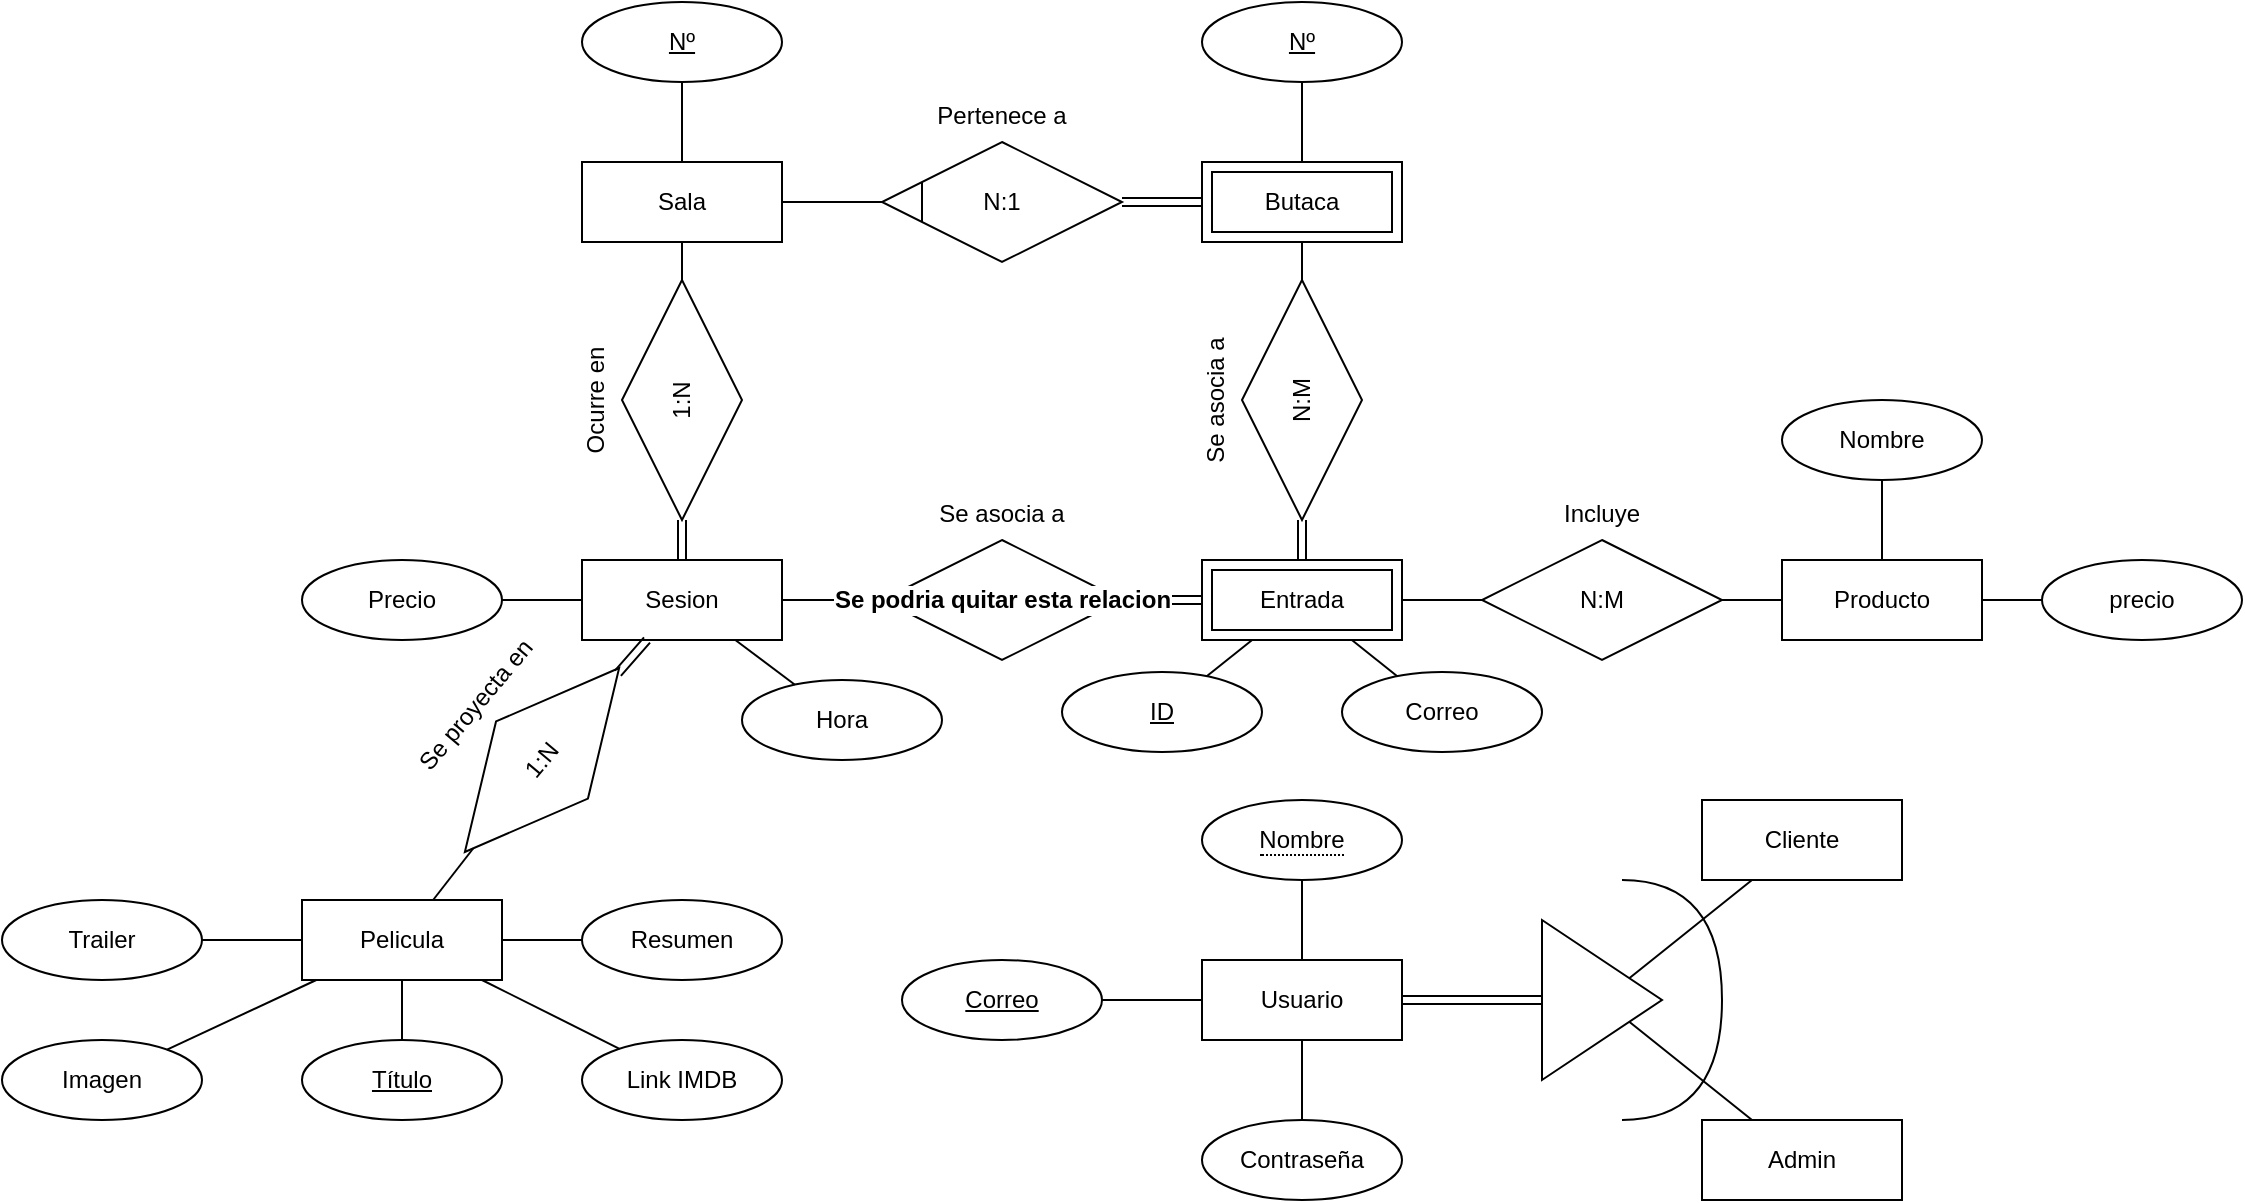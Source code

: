 <mxfile version="24.7.16">
  <diagram name="Página-1" id="i1TB0uVRsY2yhB7BvlCC">
    <mxGraphModel dx="1572" dy="658" grid="1" gridSize="10" guides="1" tooltips="1" connect="1" arrows="1" fold="1" page="1" pageScale="1" pageWidth="827" pageHeight="1169" math="0" shadow="0">
      <root>
        <mxCell id="0" />
        <mxCell id="1" parent="0" />
        <mxCell id="Ai4rZ1VYw9TOSwo746iE-4" value="Producto" style="whiteSpace=wrap;html=1;align=center;" vertex="1" parent="1">
          <mxGeometry x="1000" y="320" width="100" height="40" as="geometry" />
        </mxCell>
        <mxCell id="Ai4rZ1VYw9TOSwo746iE-5" value="Sala" style="whiteSpace=wrap;html=1;align=center;" vertex="1" parent="1">
          <mxGeometry x="400" y="121" width="100" height="40" as="geometry" />
        </mxCell>
        <mxCell id="Ai4rZ1VYw9TOSwo746iE-7" value="Pelicula" style="whiteSpace=wrap;html=1;align=center;" vertex="1" parent="1">
          <mxGeometry x="260" y="490" width="100" height="40" as="geometry" />
        </mxCell>
        <mxCell id="Ai4rZ1VYw9TOSwo746iE-12" value="Butaca" style="shape=ext;margin=3;double=1;whiteSpace=wrap;html=1;align=center;" vertex="1" parent="1">
          <mxGeometry x="710" y="121" width="100" height="40" as="geometry" />
        </mxCell>
        <mxCell id="Ai4rZ1VYw9TOSwo746iE-15" value="" style="endArrow=none;html=1;rounded=0;" edge="1" parent="1" source="Ai4rZ1VYw9TOSwo746iE-13" target="Ai4rZ1VYw9TOSwo746iE-5">
          <mxGeometry relative="1" as="geometry">
            <mxPoint x="368" y="151" as="sourcePoint" />
            <mxPoint x="528" y="151" as="targetPoint" />
          </mxGeometry>
        </mxCell>
        <mxCell id="Ai4rZ1VYw9TOSwo746iE-19" value="Sesion" style="whiteSpace=wrap;html=1;align=center;" vertex="1" parent="1">
          <mxGeometry x="400" y="320" width="100" height="40" as="geometry" />
        </mxCell>
        <mxCell id="Ai4rZ1VYw9TOSwo746iE-20" value="&lt;div&gt;Ocurre en&lt;/div&gt;&lt;div&gt;&lt;br&gt;&lt;/div&gt;&lt;div&gt;&lt;br&gt;&lt;/div&gt;&lt;div&gt;1:N&lt;/div&gt;&lt;div&gt;&lt;br&gt;&lt;/div&gt;&lt;div&gt;&lt;br&gt;&lt;/div&gt;&lt;div&gt;&lt;br&gt;&lt;/div&gt;" style="shape=rhombus;perimeter=rhombusPerimeter;whiteSpace=wrap;html=1;align=center;rotation=-90;" vertex="1" parent="1">
          <mxGeometry x="390" y="210" width="120" height="60" as="geometry" />
        </mxCell>
        <mxCell id="Ai4rZ1VYw9TOSwo746iE-23" value="" style="group" vertex="1" connectable="0" parent="1">
          <mxGeometry x="550" y="111" width="120" height="60" as="geometry" />
        </mxCell>
        <mxCell id="Ai4rZ1VYw9TOSwo746iE-13" value="&lt;div&gt;Pertenece a&lt;/div&gt;&lt;div&gt;&lt;br&gt;&lt;/div&gt;&lt;div&gt;&lt;br&gt;&lt;/div&gt;&lt;div&gt;N:1&lt;/div&gt;&lt;div&gt;&lt;br&gt;&lt;/div&gt;&lt;div&gt;&lt;br&gt;&lt;/div&gt;&lt;div&gt;&lt;br&gt;&lt;/div&gt;" style="shape=rhombus;perimeter=rhombusPerimeter;whiteSpace=wrap;html=1;align=center;" vertex="1" parent="Ai4rZ1VYw9TOSwo746iE-23">
          <mxGeometry width="120" height="60" as="geometry" />
        </mxCell>
        <mxCell id="Ai4rZ1VYw9TOSwo746iE-22" value="" style="endArrow=none;html=1;rounded=0;" edge="1" parent="Ai4rZ1VYw9TOSwo746iE-23">
          <mxGeometry relative="1" as="geometry">
            <mxPoint x="20" y="40" as="sourcePoint" />
            <mxPoint x="20" y="20" as="targetPoint" />
          </mxGeometry>
        </mxCell>
        <mxCell id="Ai4rZ1VYw9TOSwo746iE-26" value="&lt;div&gt;Se proyecta en&lt;/div&gt;&lt;div&gt;&lt;br&gt;&lt;/div&gt;&lt;div&gt;&lt;br&gt;&lt;/div&gt;&lt;div&gt;1:N&lt;/div&gt;&lt;div&gt;&lt;br&gt;&lt;/div&gt;&lt;div&gt;&lt;br&gt;&lt;/div&gt;&lt;div&gt;&lt;br&gt;&lt;/div&gt;" style="shape=rhombus;perimeter=rhombusPerimeter;whiteSpace=wrap;html=1;align=center;rotation=-50;" vertex="1" parent="1">
          <mxGeometry x="320" y="390" width="120" height="60" as="geometry" />
        </mxCell>
        <mxCell id="Ai4rZ1VYw9TOSwo746iE-28" value="" style="endArrow=none;html=1;rounded=0;" edge="1" parent="1" source="Ai4rZ1VYw9TOSwo746iE-26" target="Ai4rZ1VYw9TOSwo746iE-7">
          <mxGeometry relative="1" as="geometry">
            <mxPoint x="490" y="490" as="sourcePoint" />
            <mxPoint x="515" y="530" as="targetPoint" />
          </mxGeometry>
        </mxCell>
        <mxCell id="Ai4rZ1VYw9TOSwo746iE-29" value="Se asocia a&lt;div&gt;&lt;br&gt;&lt;/div&gt;&lt;div&gt;&lt;br&gt;&lt;/div&gt;&lt;div&gt;1:N&lt;/div&gt;&lt;div&gt;&lt;br&gt;&lt;/div&gt;&lt;div&gt;&lt;br&gt;&lt;/div&gt;&lt;div&gt;&lt;br&gt;&lt;/div&gt;" style="shape=rhombus;perimeter=rhombusPerimeter;whiteSpace=wrap;html=1;align=center;" vertex="1" parent="1">
          <mxGeometry x="550" y="310" width="120" height="60" as="geometry" />
        </mxCell>
        <mxCell id="Ai4rZ1VYw9TOSwo746iE-30" value="" style="endArrow=none;html=1;rounded=0;" edge="1" parent="1" source="Ai4rZ1VYw9TOSwo746iE-19" target="Ai4rZ1VYw9TOSwo746iE-29">
          <mxGeometry relative="1" as="geometry">
            <mxPoint x="450" y="360" as="sourcePoint" />
            <mxPoint x="610" y="360" as="targetPoint" />
          </mxGeometry>
        </mxCell>
        <mxCell id="Ai4rZ1VYw9TOSwo746iE-32" value="Incluye&lt;div&gt;&lt;br&gt;&lt;/div&gt;&lt;div&gt;&lt;br&gt;&lt;/div&gt;&lt;div&gt;N:M&lt;/div&gt;&lt;div&gt;&lt;br&gt;&lt;/div&gt;&lt;div&gt;&lt;br&gt;&lt;/div&gt;&lt;div&gt;&lt;br&gt;&lt;/div&gt;" style="shape=rhombus;perimeter=rhombusPerimeter;whiteSpace=wrap;html=1;align=center;" vertex="1" parent="1">
          <mxGeometry x="850" y="310" width="120" height="60" as="geometry" />
        </mxCell>
        <mxCell id="Ai4rZ1VYw9TOSwo746iE-33" value="" style="endArrow=none;html=1;rounded=0;" edge="1" parent="1" target="Ai4rZ1VYw9TOSwo746iE-32">
          <mxGeometry relative="1" as="geometry">
            <mxPoint x="810" y="340" as="sourcePoint" />
            <mxPoint x="950" y="200" as="targetPoint" />
          </mxGeometry>
        </mxCell>
        <mxCell id="Ai4rZ1VYw9TOSwo746iE-34" value="" style="endArrow=none;html=1;rounded=0;" edge="1" parent="1" source="Ai4rZ1VYw9TOSwo746iE-32" target="Ai4rZ1VYw9TOSwo746iE-4">
          <mxGeometry relative="1" as="geometry">
            <mxPoint x="790" y="200" as="sourcePoint" />
            <mxPoint x="950" y="200" as="targetPoint" />
          </mxGeometry>
        </mxCell>
        <mxCell id="Ai4rZ1VYw9TOSwo746iE-35" value="" style="shape=link;html=1;rounded=0;" edge="1" parent="1" source="Ai4rZ1VYw9TOSwo746iE-29">
          <mxGeometry relative="1" as="geometry">
            <mxPoint x="690" y="380" as="sourcePoint" />
            <mxPoint x="710" y="340" as="targetPoint" />
          </mxGeometry>
        </mxCell>
        <mxCell id="Ai4rZ1VYw9TOSwo746iE-36" value="" style="resizable=0;html=1;whiteSpace=wrap;align=right;verticalAlign=bottom;" connectable="0" vertex="1" parent="Ai4rZ1VYw9TOSwo746iE-35">
          <mxGeometry x="1" relative="1" as="geometry" />
        </mxCell>
        <mxCell id="Ai4rZ1VYw9TOSwo746iE-37" value="Hora" style="ellipse;whiteSpace=wrap;html=1;align=center;" vertex="1" parent="1">
          <mxGeometry x="480" y="380" width="100" height="40" as="geometry" />
        </mxCell>
        <mxCell id="Ai4rZ1VYw9TOSwo746iE-38" value="" style="endArrow=none;html=1;rounded=0;" edge="1" parent="1" source="Ai4rZ1VYw9TOSwo746iE-19" target="Ai4rZ1VYw9TOSwo746iE-37">
          <mxGeometry relative="1" as="geometry">
            <mxPoint x="540" y="350" as="sourcePoint" />
            <mxPoint x="700" y="350" as="targetPoint" />
          </mxGeometry>
        </mxCell>
        <mxCell id="Ai4rZ1VYw9TOSwo746iE-40" value="" style="shape=link;html=1;rounded=0;" edge="1" parent="1" source="Ai4rZ1VYw9TOSwo746iE-20" target="Ai4rZ1VYw9TOSwo746iE-19">
          <mxGeometry relative="1" as="geometry">
            <mxPoint x="680" y="350" as="sourcePoint" />
            <mxPoint x="720" y="350" as="targetPoint" />
          </mxGeometry>
        </mxCell>
        <mxCell id="Ai4rZ1VYw9TOSwo746iE-41" value="" style="resizable=0;html=1;whiteSpace=wrap;align=right;verticalAlign=bottom;" connectable="0" vertex="1" parent="Ai4rZ1VYw9TOSwo746iE-40">
          <mxGeometry x="1" relative="1" as="geometry" />
        </mxCell>
        <mxCell id="Ai4rZ1VYw9TOSwo746iE-42" value="" style="shape=link;html=1;rounded=0;" edge="1" parent="1" source="Ai4rZ1VYw9TOSwo746iE-19" target="Ai4rZ1VYw9TOSwo746iE-26">
          <mxGeometry relative="1" as="geometry">
            <mxPoint x="690" y="360" as="sourcePoint" />
            <mxPoint x="730" y="360" as="targetPoint" />
          </mxGeometry>
        </mxCell>
        <mxCell id="Ai4rZ1VYw9TOSwo746iE-43" value="" style="resizable=0;html=1;whiteSpace=wrap;align=right;verticalAlign=bottom;" connectable="0" vertex="1" parent="Ai4rZ1VYw9TOSwo746iE-42">
          <mxGeometry x="1" relative="1" as="geometry" />
        </mxCell>
        <mxCell id="Ai4rZ1VYw9TOSwo746iE-44" value="precio" style="ellipse;whiteSpace=wrap;html=1;align=center;" vertex="1" parent="1">
          <mxGeometry x="1130" y="320" width="100" height="40" as="geometry" />
        </mxCell>
        <mxCell id="Ai4rZ1VYw9TOSwo746iE-45" value="Nombre" style="ellipse;whiteSpace=wrap;html=1;align=center;" vertex="1" parent="1">
          <mxGeometry x="1000" y="240" width="100" height="40" as="geometry" />
        </mxCell>
        <mxCell id="Ai4rZ1VYw9TOSwo746iE-46" value="Correo" style="ellipse;whiteSpace=wrap;html=1;align=center;" vertex="1" parent="1">
          <mxGeometry x="780" y="376" width="100" height="40" as="geometry" />
        </mxCell>
        <mxCell id="Ai4rZ1VYw9TOSwo746iE-47" value="ID" style="ellipse;whiteSpace=wrap;html=1;align=center;fontStyle=4;" vertex="1" parent="1">
          <mxGeometry x="640" y="376" width="100" height="40" as="geometry" />
        </mxCell>
        <mxCell id="Ai4rZ1VYw9TOSwo746iE-52" value="" style="endArrow=none;html=1;rounded=0;" edge="1" parent="1" source="Ai4rZ1VYw9TOSwo746iE-7" target="Ai4rZ1VYw9TOSwo746iE-53">
          <mxGeometry relative="1" as="geometry">
            <mxPoint x="460" y="450" as="sourcePoint" />
            <mxPoint x="490" y="480" as="targetPoint" />
          </mxGeometry>
        </mxCell>
        <mxCell id="Ai4rZ1VYw9TOSwo746iE-53" value="Título" style="ellipse;whiteSpace=wrap;html=1;align=center;fontStyle=4;" vertex="1" parent="1">
          <mxGeometry x="260" y="560" width="100" height="40" as="geometry" />
        </mxCell>
        <mxCell id="Ai4rZ1VYw9TOSwo746iE-54" value="Resumen" style="ellipse;whiteSpace=wrap;html=1;align=center;" vertex="1" parent="1">
          <mxGeometry x="400" y="490" width="100" height="40" as="geometry" />
        </mxCell>
        <mxCell id="Ai4rZ1VYw9TOSwo746iE-55" value="Precio" style="ellipse;whiteSpace=wrap;html=1;align=center;" vertex="1" parent="1">
          <mxGeometry x="260" y="320" width="100" height="40" as="geometry" />
        </mxCell>
        <mxCell id="Ai4rZ1VYw9TOSwo746iE-56" value="" style="endArrow=none;html=1;rounded=0;" edge="1" parent="1" source="Ai4rZ1VYw9TOSwo746iE-55" target="Ai4rZ1VYw9TOSwo746iE-19">
          <mxGeometry relative="1" as="geometry">
            <mxPoint x="460" y="310" as="sourcePoint" />
            <mxPoint x="620" y="310" as="targetPoint" />
          </mxGeometry>
        </mxCell>
        <mxCell id="Ai4rZ1VYw9TOSwo746iE-57" value="Nº" style="ellipse;whiteSpace=wrap;html=1;align=center;fontStyle=4;" vertex="1" parent="1">
          <mxGeometry x="400" y="41" width="100" height="40" as="geometry" />
        </mxCell>
        <mxCell id="Ai4rZ1VYw9TOSwo746iE-58" value="" style="endArrow=none;html=1;rounded=0;" edge="1" parent="1" source="Ai4rZ1VYw9TOSwo746iE-57" target="Ai4rZ1VYw9TOSwo746iE-5">
          <mxGeometry relative="1" as="geometry">
            <mxPoint x="668" y="101" as="sourcePoint" />
            <mxPoint x="828" y="101" as="targetPoint" />
          </mxGeometry>
        </mxCell>
        <mxCell id="Ai4rZ1VYw9TOSwo746iE-59" value="" style="endArrow=none;html=1;rounded=0;" edge="1" parent="1" target="Ai4rZ1VYw9TOSwo746iE-47">
          <mxGeometry relative="1" as="geometry">
            <mxPoint x="735.081" y="360" as="sourcePoint" />
            <mxPoint x="620" y="310" as="targetPoint" />
          </mxGeometry>
        </mxCell>
        <mxCell id="Ai4rZ1VYw9TOSwo746iE-60" value="" style="endArrow=none;html=1;rounded=0;" edge="1" parent="1" target="Ai4rZ1VYw9TOSwo746iE-46">
          <mxGeometry relative="1" as="geometry">
            <mxPoint x="784.919" y="360" as="sourcePoint" />
            <mxPoint x="620" y="310" as="targetPoint" />
          </mxGeometry>
        </mxCell>
        <mxCell id="Ai4rZ1VYw9TOSwo746iE-61" value="" style="endArrow=none;html=1;rounded=0;" edge="1" parent="1" source="Ai4rZ1VYw9TOSwo746iE-7" target="Ai4rZ1VYw9TOSwo746iE-54">
          <mxGeometry relative="1" as="geometry">
            <mxPoint x="460" y="450" as="sourcePoint" />
            <mxPoint x="620" y="450" as="targetPoint" />
          </mxGeometry>
        </mxCell>
        <mxCell id="Ai4rZ1VYw9TOSwo746iE-62" value="Nº" style="ellipse;whiteSpace=wrap;html=1;align=center;fontStyle=4;" vertex="1" parent="1">
          <mxGeometry x="710" y="41" width="100" height="40" as="geometry" />
        </mxCell>
        <mxCell id="Ai4rZ1VYw9TOSwo746iE-63" value="" style="endArrow=none;html=1;rounded=0;" edge="1" parent="1" source="Ai4rZ1VYw9TOSwo746iE-62" target="Ai4rZ1VYw9TOSwo746iE-12">
          <mxGeometry relative="1" as="geometry">
            <mxPoint x="578" y="101" as="sourcePoint" />
            <mxPoint x="738" y="101" as="targetPoint" />
          </mxGeometry>
        </mxCell>
        <mxCell id="Ai4rZ1VYw9TOSwo746iE-64" value="Trailer" style="ellipse;whiteSpace=wrap;html=1;align=center;" vertex="1" parent="1">
          <mxGeometry x="110" y="490" width="100" height="40" as="geometry" />
        </mxCell>
        <mxCell id="Ai4rZ1VYw9TOSwo746iE-65" value="" style="endArrow=none;html=1;rounded=0;" edge="1" parent="1" source="Ai4rZ1VYw9TOSwo746iE-64" target="Ai4rZ1VYw9TOSwo746iE-7">
          <mxGeometry relative="1" as="geometry">
            <mxPoint x="480" y="450" as="sourcePoint" />
            <mxPoint x="640" y="450" as="targetPoint" />
          </mxGeometry>
        </mxCell>
        <mxCell id="Ai4rZ1VYw9TOSwo746iE-67" value="Imagen" style="ellipse;whiteSpace=wrap;html=1;align=center;" vertex="1" parent="1">
          <mxGeometry x="110" y="560" width="100" height="40" as="geometry" />
        </mxCell>
        <mxCell id="Ai4rZ1VYw9TOSwo746iE-68" value="Link IMDB" style="ellipse;whiteSpace=wrap;html=1;align=center;" vertex="1" parent="1">
          <mxGeometry x="400" y="560" width="100" height="40" as="geometry" />
        </mxCell>
        <mxCell id="Ai4rZ1VYw9TOSwo746iE-69" value="" style="endArrow=none;html=1;rounded=0;" edge="1" parent="1" source="Ai4rZ1VYw9TOSwo746iE-7" target="Ai4rZ1VYw9TOSwo746iE-67">
          <mxGeometry relative="1" as="geometry">
            <mxPoint x="480" y="450" as="sourcePoint" />
            <mxPoint x="640" y="450" as="targetPoint" />
          </mxGeometry>
        </mxCell>
        <mxCell id="Ai4rZ1VYw9TOSwo746iE-70" value="" style="endArrow=none;html=1;rounded=0;" edge="1" parent="1" source="Ai4rZ1VYw9TOSwo746iE-7" target="Ai4rZ1VYw9TOSwo746iE-68">
          <mxGeometry relative="1" as="geometry">
            <mxPoint x="480" y="450" as="sourcePoint" />
            <mxPoint x="640" y="450" as="targetPoint" />
          </mxGeometry>
        </mxCell>
        <mxCell id="Ai4rZ1VYw9TOSwo746iE-71" value="Usuario" style="whiteSpace=wrap;html=1;align=center;" vertex="1" parent="1">
          <mxGeometry x="710" y="520" width="100" height="40" as="geometry" />
        </mxCell>
        <mxCell id="Ai4rZ1VYw9TOSwo746iE-73" value="Contraseña" style="ellipse;whiteSpace=wrap;html=1;align=center;" vertex="1" parent="1">
          <mxGeometry x="710" y="600" width="100" height="40" as="geometry" />
        </mxCell>
        <mxCell id="Ai4rZ1VYw9TOSwo746iE-77" value="" style="endArrow=none;html=1;rounded=0;" edge="1" parent="1" source="Ai4rZ1VYw9TOSwo746iE-71" target="Ai4rZ1VYw9TOSwo746iE-73">
          <mxGeometry relative="1" as="geometry">
            <mxPoint x="710" y="450" as="sourcePoint" />
            <mxPoint x="870" y="450" as="targetPoint" />
          </mxGeometry>
        </mxCell>
        <mxCell id="Ai4rZ1VYw9TOSwo746iE-80" value="Correo" style="ellipse;whiteSpace=wrap;html=1;align=center;fontStyle=4;" vertex="1" parent="1">
          <mxGeometry x="560" y="520" width="100" height="40" as="geometry" />
        </mxCell>
        <mxCell id="Ai4rZ1VYw9TOSwo746iE-84" value="" style="endArrow=none;html=1;rounded=0;" edge="1" parent="1" source="Ai4rZ1VYw9TOSwo746iE-71" target="Ai4rZ1VYw9TOSwo746iE-80">
          <mxGeometry relative="1" as="geometry">
            <mxPoint x="710" y="450" as="sourcePoint" />
            <mxPoint x="870" y="450" as="targetPoint" />
          </mxGeometry>
        </mxCell>
        <mxCell id="Ai4rZ1VYw9TOSwo746iE-85" value="&lt;span style=&quot;border-bottom: 1px dotted&quot;&gt;Nombre&lt;/span&gt;" style="ellipse;whiteSpace=wrap;html=1;align=center;" vertex="1" parent="1">
          <mxGeometry x="710" y="440" width="100" height="40" as="geometry" />
        </mxCell>
        <mxCell id="Ai4rZ1VYw9TOSwo746iE-86" value="" style="endArrow=none;html=1;rounded=0;" edge="1" parent="1" source="Ai4rZ1VYw9TOSwo746iE-71" target="Ai4rZ1VYw9TOSwo746iE-85">
          <mxGeometry relative="1" as="geometry">
            <mxPoint x="710" y="450" as="sourcePoint" />
            <mxPoint x="870" y="450" as="targetPoint" />
          </mxGeometry>
        </mxCell>
        <mxCell id="Ai4rZ1VYw9TOSwo746iE-89" value="" style="endArrow=none;html=1;rounded=0;" edge="1" parent="1" source="Ai4rZ1VYw9TOSwo746iE-44" target="Ai4rZ1VYw9TOSwo746iE-4">
          <mxGeometry relative="1" as="geometry">
            <mxPoint x="860" y="450" as="sourcePoint" />
            <mxPoint x="1020" y="450" as="targetPoint" />
          </mxGeometry>
        </mxCell>
        <mxCell id="Ai4rZ1VYw9TOSwo746iE-90" value="" style="endArrow=none;html=1;rounded=0;" edge="1" parent="1" source="Ai4rZ1VYw9TOSwo746iE-45" target="Ai4rZ1VYw9TOSwo746iE-4">
          <mxGeometry relative="1" as="geometry">
            <mxPoint x="860" y="450" as="sourcePoint" />
            <mxPoint x="1020" y="450" as="targetPoint" />
          </mxGeometry>
        </mxCell>
        <mxCell id="Ai4rZ1VYw9TOSwo746iE-97" value="Admin" style="whiteSpace=wrap;html=1;align=center;" vertex="1" parent="1">
          <mxGeometry x="960" y="600" width="100" height="40" as="geometry" />
        </mxCell>
        <mxCell id="Ai4rZ1VYw9TOSwo746iE-104" value="Cliente" style="whiteSpace=wrap;html=1;align=center;" vertex="1" parent="1">
          <mxGeometry x="960" y="440" width="100" height="40" as="geometry" />
        </mxCell>
        <mxCell id="Ai4rZ1VYw9TOSwo746iE-106" value="" style="triangle;whiteSpace=wrap;html=1;" vertex="1" parent="1">
          <mxGeometry x="880" y="500" width="60" height="80" as="geometry" />
        </mxCell>
        <mxCell id="Ai4rZ1VYw9TOSwo746iE-108" value="" style="endArrow=none;html=1;rounded=0;" edge="1" parent="1" source="Ai4rZ1VYw9TOSwo746iE-106" target="Ai4rZ1VYw9TOSwo746iE-104">
          <mxGeometry relative="1" as="geometry">
            <mxPoint x="900" y="530" as="sourcePoint" />
            <mxPoint x="1060" y="530" as="targetPoint" />
          </mxGeometry>
        </mxCell>
        <mxCell id="Ai4rZ1VYw9TOSwo746iE-109" value="" style="endArrow=none;html=1;rounded=0;" edge="1" parent="1" source="Ai4rZ1VYw9TOSwo746iE-106" target="Ai4rZ1VYw9TOSwo746iE-97">
          <mxGeometry relative="1" as="geometry">
            <mxPoint x="900" y="540" as="sourcePoint" />
            <mxPoint x="1060" y="530" as="targetPoint" />
          </mxGeometry>
        </mxCell>
        <mxCell id="Ai4rZ1VYw9TOSwo746iE-112" value="" style="endArrow=none;html=1;rounded=0;edgeStyle=orthogonalEdgeStyle;curved=1;" edge="1" parent="1">
          <mxGeometry width="50" height="50" relative="1" as="geometry">
            <mxPoint x="920" y="600" as="sourcePoint" />
            <mxPoint x="920" y="480" as="targetPoint" />
            <Array as="points">
              <mxPoint x="970" y="600" />
              <mxPoint x="970" y="480" />
            </Array>
          </mxGeometry>
        </mxCell>
        <mxCell id="Ai4rZ1VYw9TOSwo746iE-113" value="" style="shape=link;html=1;rounded=0;" edge="1" parent="1" source="Ai4rZ1VYw9TOSwo746iE-71" target="Ai4rZ1VYw9TOSwo746iE-106">
          <mxGeometry relative="1" as="geometry">
            <mxPoint x="780" y="510" as="sourcePoint" />
            <mxPoint x="940" y="510" as="targetPoint" />
          </mxGeometry>
        </mxCell>
        <mxCell id="Ai4rZ1VYw9TOSwo746iE-114" value="" style="resizable=0;html=1;whiteSpace=wrap;align=right;verticalAlign=bottom;" connectable="0" vertex="1" parent="Ai4rZ1VYw9TOSwo746iE-113">
          <mxGeometry x="1" relative="1" as="geometry" />
        </mxCell>
        <mxCell id="Ai4rZ1VYw9TOSwo746iE-116" value="" style="endArrow=none;html=1;rounded=0;" edge="1" parent="1" source="Ai4rZ1VYw9TOSwo746iE-20" target="Ai4rZ1VYw9TOSwo746iE-5">
          <mxGeometry relative="1" as="geometry">
            <mxPoint x="460" y="190" as="sourcePoint" />
            <mxPoint x="620" y="190" as="targetPoint" />
          </mxGeometry>
        </mxCell>
        <mxCell id="Ai4rZ1VYw9TOSwo746iE-117" value="" style="shape=link;html=1;rounded=0;" edge="1" parent="1" source="Ai4rZ1VYw9TOSwo746iE-13" target="Ai4rZ1VYw9TOSwo746iE-12">
          <mxGeometry relative="1" as="geometry">
            <mxPoint x="610" y="190" as="sourcePoint" />
            <mxPoint x="770" y="190" as="targetPoint" />
          </mxGeometry>
        </mxCell>
        <mxCell id="Ai4rZ1VYw9TOSwo746iE-118" value="" style="resizable=0;html=1;whiteSpace=wrap;align=right;verticalAlign=bottom;" connectable="0" vertex="1" parent="Ai4rZ1VYw9TOSwo746iE-117">
          <mxGeometry x="1" relative="1" as="geometry" />
        </mxCell>
        <mxCell id="Ai4rZ1VYw9TOSwo746iE-119" value="Se asocia a&lt;div&gt;&lt;br&gt;&lt;/div&gt;&lt;div&gt;&lt;br&gt;&lt;/div&gt;&lt;div&gt;N:M&lt;/div&gt;&lt;div&gt;&lt;br&gt;&lt;/div&gt;&lt;div&gt;&lt;br&gt;&lt;/div&gt;&lt;div&gt;&lt;br&gt;&lt;/div&gt;" style="shape=rhombus;perimeter=rhombusPerimeter;whiteSpace=wrap;html=1;align=center;rotation=-90;" vertex="1" parent="1">
          <mxGeometry x="700" y="210" width="120" height="60" as="geometry" />
        </mxCell>
        <mxCell id="Ai4rZ1VYw9TOSwo746iE-122" value="" style="endArrow=none;html=1;rounded=0;" edge="1" parent="1" source="Ai4rZ1VYw9TOSwo746iE-12" target="Ai4rZ1VYw9TOSwo746iE-119">
          <mxGeometry relative="1" as="geometry">
            <mxPoint x="610" y="190" as="sourcePoint" />
            <mxPoint x="770" y="190" as="targetPoint" />
          </mxGeometry>
        </mxCell>
        <mxCell id="Ai4rZ1VYw9TOSwo746iE-124" value="" style="shape=link;html=1;rounded=0;exitX=0.5;exitY=0;exitDx=0;exitDy=0;" edge="1" parent="1" target="Ai4rZ1VYw9TOSwo746iE-119">
          <mxGeometry relative="1" as="geometry">
            <mxPoint x="760" y="320" as="sourcePoint" />
            <mxPoint x="690" y="210" as="targetPoint" />
          </mxGeometry>
        </mxCell>
        <mxCell id="Ai4rZ1VYw9TOSwo746iE-125" value="" style="resizable=0;html=1;whiteSpace=wrap;align=right;verticalAlign=bottom;" connectable="0" vertex="1" parent="Ai4rZ1VYw9TOSwo746iE-124">
          <mxGeometry x="1" relative="1" as="geometry" />
        </mxCell>
        <mxCell id="Ai4rZ1VYw9TOSwo746iE-127" value="Entrada" style="shape=ext;margin=3;double=1;whiteSpace=wrap;html=1;align=center;" vertex="1" parent="1">
          <mxGeometry x="710" y="320" width="100" height="40" as="geometry" />
        </mxCell>
        <mxCell id="Ai4rZ1VYw9TOSwo746iE-128" value="&lt;b&gt;Se podria quitar esta relacion&lt;/b&gt;" style="text;html=1;align=center;verticalAlign=middle;resizable=0;points=[];autosize=1;strokeColor=none;fillColor=none;labelBackgroundColor=default;" vertex="1" parent="1">
          <mxGeometry x="515" y="325" width="190" height="30" as="geometry" />
        </mxCell>
      </root>
    </mxGraphModel>
  </diagram>
</mxfile>
